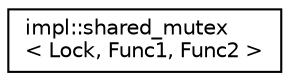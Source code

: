 digraph "类继承关系图"
{
  edge [fontname="Helvetica",fontsize="10",labelfontname="Helvetica",labelfontsize="10"];
  node [fontname="Helvetica",fontsize="10",shape=record];
  rankdir="LR";
  Node0 [label="impl::shared_mutex\l\< Lock, Func1, Func2 \>",height=0.2,width=0.4,color="black", fillcolor="white", style="filled",URL="$structimpl_1_1shared__mutex.html"];
}
